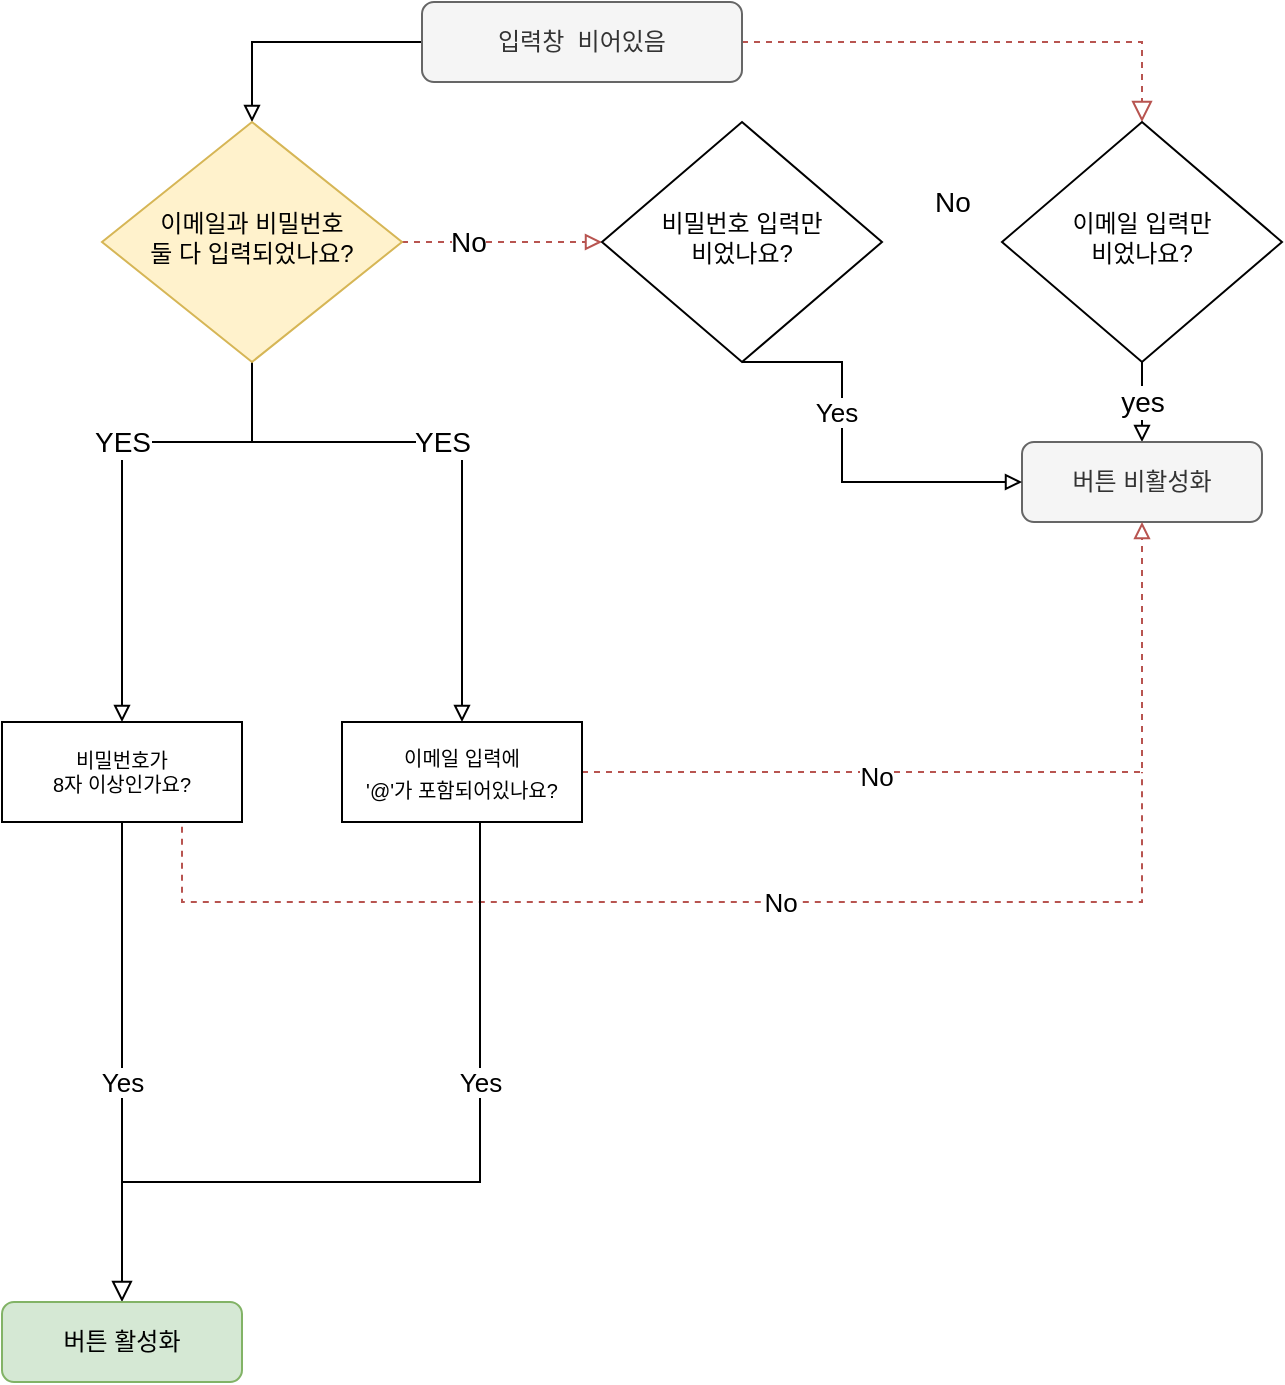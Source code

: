 <mxfile version="16.5.6" type="github">
  <diagram id="C5RBs43oDa-KdzZeNtuy" name="Page-1">
    <mxGraphModel dx="1354" dy="743" grid="1" gridSize="10" guides="1" tooltips="1" connect="1" arrows="1" fold="1" page="1" pageScale="1" pageWidth="827" pageHeight="1169" math="0" shadow="0">
      <root>
        <mxCell id="WIyWlLk6GJQsqaUBKTNV-0" />
        <mxCell id="WIyWlLk6GJQsqaUBKTNV-1" parent="WIyWlLk6GJQsqaUBKTNV-0" />
        <mxCell id="WIyWlLk6GJQsqaUBKTNV-2" value="" style="rounded=0;html=1;jettySize=auto;orthogonalLoop=1;fontSize=11;endArrow=block;endFill=0;endSize=8;strokeWidth=1;shadow=0;labelBackgroundColor=none;edgeStyle=orthogonalEdgeStyle;entryX=0.5;entryY=0;entryDx=0;entryDy=0;dashed=1;fillColor=#f8cecc;strokeColor=#b85450;" parent="WIyWlLk6GJQsqaUBKTNV-1" source="WIyWlLk6GJQsqaUBKTNV-3" target="WIyWlLk6GJQsqaUBKTNV-6" edge="1">
          <mxGeometry relative="1" as="geometry">
            <mxPoint x="720" y="130" as="targetPoint" />
          </mxGeometry>
        </mxCell>
        <mxCell id="FCkr2ge7HWd6iNs4BnNl-10" style="edgeStyle=orthogonalEdgeStyle;rounded=0;orthogonalLoop=1;jettySize=auto;html=1;endArrow=block;endFill=0;fontFamily=Helvetica;" edge="1" parent="WIyWlLk6GJQsqaUBKTNV-1" source="WIyWlLk6GJQsqaUBKTNV-3" target="WIyWlLk6GJQsqaUBKTNV-10">
          <mxGeometry relative="1" as="geometry" />
        </mxCell>
        <mxCell id="WIyWlLk6GJQsqaUBKTNV-3" value="입력창&amp;nbsp; 비어있음" style="rounded=1;whiteSpace=wrap;html=1;fontSize=12;glass=0;strokeWidth=1;shadow=0;fillColor=#f5f5f5;fontColor=#333333;strokeColor=#666666;" parent="WIyWlLk6GJQsqaUBKTNV-1" vertex="1">
          <mxGeometry x="350" y="20" width="160" height="40" as="geometry" />
        </mxCell>
        <mxCell id="FCkr2ge7HWd6iNs4BnNl-5" value="&lt;font style=&quot;font-size: 14px&quot;&gt;yes&lt;/font&gt;" style="edgeStyle=orthogonalEdgeStyle;rounded=0;orthogonalLoop=1;jettySize=auto;html=1;entryX=0.5;entryY=0;entryDx=0;entryDy=0;endArrow=block;endFill=0;" edge="1" parent="WIyWlLk6GJQsqaUBKTNV-1" source="WIyWlLk6GJQsqaUBKTNV-6" target="WIyWlLk6GJQsqaUBKTNV-12">
          <mxGeometry relative="1" as="geometry" />
        </mxCell>
        <mxCell id="WIyWlLk6GJQsqaUBKTNV-6" value="&lt;div&gt;이메일 입력만&lt;/div&gt;&lt;div&gt;비었나요?&lt;br&gt;&lt;/div&gt;" style="rhombus;whiteSpace=wrap;html=1;shadow=0;fontFamily=Helvetica;fontSize=12;align=center;strokeWidth=1;spacing=6;spacingTop=-4;" parent="WIyWlLk6GJQsqaUBKTNV-1" vertex="1">
          <mxGeometry x="640" y="80" width="140" height="120" as="geometry" />
        </mxCell>
        <mxCell id="WIyWlLk6GJQsqaUBKTNV-8" value="Yes" style="rounded=0;jettySize=auto;orthogonalLoop=1;fontSize=13;endArrow=block;endFill=0;endSize=8;strokeWidth=1;shadow=0;labelBackgroundColor=default;edgeStyle=orthogonalEdgeStyle;html=1;exitX=0.5;exitY=1;exitDx=0;exitDy=0;" parent="WIyWlLk6GJQsqaUBKTNV-1" source="FCkr2ge7HWd6iNs4BnNl-15" target="WIyWlLk6GJQsqaUBKTNV-11" edge="1">
          <mxGeometry x="0.083" relative="1" as="geometry">
            <mxPoint as="offset" />
            <mxPoint x="270" y="480" as="sourcePoint" />
            <Array as="points">
              <mxPoint x="200" y="460" />
              <mxPoint x="200" y="460" />
            </Array>
          </mxGeometry>
        </mxCell>
        <mxCell id="FCkr2ge7HWd6iNs4BnNl-16" style="edgeStyle=orthogonalEdgeStyle;rounded=0;orthogonalLoop=1;jettySize=auto;html=1;entryX=0.5;entryY=0;entryDx=0;entryDy=0;labelBackgroundColor=default;fontFamily=Helvetica;fontSize=10;endArrow=block;endFill=0;exitX=0.5;exitY=1;exitDx=0;exitDy=0;" edge="1" parent="WIyWlLk6GJQsqaUBKTNV-1" source="WIyWlLk6GJQsqaUBKTNV-10" target="FCkr2ge7HWd6iNs4BnNl-14">
          <mxGeometry relative="1" as="geometry">
            <Array as="points">
              <mxPoint x="265" y="240" />
              <mxPoint x="370" y="240" />
            </Array>
          </mxGeometry>
        </mxCell>
        <mxCell id="FCkr2ge7HWd6iNs4BnNl-33" value="&lt;div&gt;YES&lt;/div&gt;" style="edgeLabel;html=1;align=center;verticalAlign=middle;resizable=0;points=[];fontSize=14;fontFamily=Helvetica;" vertex="1" connectable="0" parent="FCkr2ge7HWd6iNs4BnNl-16">
          <mxGeometry x="-0.151" y="1" relative="1" as="geometry">
            <mxPoint x="14" y="1" as="offset" />
          </mxGeometry>
        </mxCell>
        <mxCell id="FCkr2ge7HWd6iNs4BnNl-17" style="edgeStyle=orthogonalEdgeStyle;rounded=0;orthogonalLoop=1;jettySize=auto;html=1;labelBackgroundColor=default;fontFamily=Helvetica;fontSize=10;endArrow=block;endFill=0;exitX=0.5;exitY=1;exitDx=0;exitDy=0;" edge="1" parent="WIyWlLk6GJQsqaUBKTNV-1" source="WIyWlLk6GJQsqaUBKTNV-10" target="FCkr2ge7HWd6iNs4BnNl-15">
          <mxGeometry relative="1" as="geometry">
            <mxPoint x="150" y="320" as="sourcePoint" />
            <Array as="points">
              <mxPoint x="265" y="240" />
              <mxPoint x="200" y="240" />
            </Array>
          </mxGeometry>
        </mxCell>
        <mxCell id="FCkr2ge7HWd6iNs4BnNl-34" value="YES" style="edgeLabel;html=1;align=center;verticalAlign=middle;resizable=0;points=[];fontSize=14;fontFamily=Helvetica;" vertex="1" connectable="0" parent="FCkr2ge7HWd6iNs4BnNl-17">
          <mxGeometry x="-0.246" y="3" relative="1" as="geometry">
            <mxPoint x="-13" y="-3" as="offset" />
          </mxGeometry>
        </mxCell>
        <mxCell id="FCkr2ge7HWd6iNs4BnNl-35" style="edgeStyle=orthogonalEdgeStyle;rounded=0;orthogonalLoop=1;jettySize=auto;html=1;entryX=0;entryY=0.5;entryDx=0;entryDy=0;dashed=1;labelBackgroundColor=default;fontFamily=Helvetica;fontSize=14;endArrow=block;endFill=0;fillColor=#f8cecc;strokeColor=#b85450;" edge="1" parent="WIyWlLk6GJQsqaUBKTNV-1" source="WIyWlLk6GJQsqaUBKTNV-10" target="FCkr2ge7HWd6iNs4BnNl-0">
          <mxGeometry relative="1" as="geometry" />
        </mxCell>
        <mxCell id="FCkr2ge7HWd6iNs4BnNl-36" value="No" style="edgeLabel;html=1;align=center;verticalAlign=middle;resizable=0;points=[];fontSize=14;fontFamily=Helvetica;" vertex="1" connectable="0" parent="FCkr2ge7HWd6iNs4BnNl-35">
          <mxGeometry x="-0.336" relative="1" as="geometry">
            <mxPoint as="offset" />
          </mxGeometry>
        </mxCell>
        <mxCell id="WIyWlLk6GJQsqaUBKTNV-10" value="&lt;div&gt;이메일과 비밀번호 &lt;br&gt;&lt;/div&gt;&lt;div&gt;둘 다 입력되었나요?&lt;br&gt;&lt;/div&gt;" style="rhombus;whiteSpace=wrap;html=1;shadow=0;fontFamily=Helvetica;fontSize=12;align=center;strokeWidth=1;spacing=6;spacingTop=-4;fillColor=#fff2cc;strokeColor=#d6b656;" parent="WIyWlLk6GJQsqaUBKTNV-1" vertex="1">
          <mxGeometry x="190" y="80" width="150" height="120" as="geometry" />
        </mxCell>
        <mxCell id="WIyWlLk6GJQsqaUBKTNV-11" value="버튼 활성화" style="rounded=1;whiteSpace=wrap;html=1;fontSize=12;glass=0;strokeWidth=1;shadow=0;fillColor=#d5e8d4;strokeColor=#82b366;" parent="WIyWlLk6GJQsqaUBKTNV-1" vertex="1">
          <mxGeometry x="140" y="670" width="120" height="40" as="geometry" />
        </mxCell>
        <mxCell id="WIyWlLk6GJQsqaUBKTNV-12" value="버튼 비활성화" style="rounded=1;whiteSpace=wrap;html=1;fontSize=12;glass=0;strokeWidth=1;shadow=0;fillColor=#f5f5f5;fontColor=#333333;strokeColor=#666666;" parent="WIyWlLk6GJQsqaUBKTNV-1" vertex="1">
          <mxGeometry x="650" y="240" width="120" height="40" as="geometry" />
        </mxCell>
        <mxCell id="FCkr2ge7HWd6iNs4BnNl-9" style="edgeStyle=orthogonalEdgeStyle;rounded=0;orthogonalLoop=1;jettySize=auto;html=1;endArrow=block;endFill=0;exitX=0.5;exitY=1;exitDx=0;exitDy=0;entryX=0;entryY=0.5;entryDx=0;entryDy=0;" edge="1" parent="WIyWlLk6GJQsqaUBKTNV-1" source="FCkr2ge7HWd6iNs4BnNl-0" target="WIyWlLk6GJQsqaUBKTNV-12">
          <mxGeometry relative="1" as="geometry">
            <mxPoint x="710" y="350" as="targetPoint" />
            <Array as="points">
              <mxPoint x="560" y="260" />
            </Array>
          </mxGeometry>
        </mxCell>
        <mxCell id="FCkr2ge7HWd6iNs4BnNl-24" value="&lt;font style=&quot;font-size: 13px&quot;&gt;Yes&lt;/font&gt;" style="edgeLabel;html=1;align=center;verticalAlign=middle;resizable=0;points=[];fontSize=10;fontFamily=Helvetica;" vertex="1" connectable="0" parent="FCkr2ge7HWd6iNs4BnNl-9">
          <mxGeometry x="-0.198" y="-3" relative="1" as="geometry">
            <mxPoint y="-5" as="offset" />
          </mxGeometry>
        </mxCell>
        <mxCell id="FCkr2ge7HWd6iNs4BnNl-37" style="rounded=0;orthogonalLoop=1;jettySize=auto;html=1;entryX=0;entryY=0.5;entryDx=0;entryDy=0;dashed=1;labelBackgroundColor=default;fontFamily=Helvetica;fontSize=14;endArrow=block;endFill=0;fillColor=#f8cecc;strokeColor=none;startArrow=block;startFill=0;" edge="1" parent="WIyWlLk6GJQsqaUBKTNV-1" source="FCkr2ge7HWd6iNs4BnNl-0" target="WIyWlLk6GJQsqaUBKTNV-6">
          <mxGeometry relative="1" as="geometry" />
        </mxCell>
        <mxCell id="FCkr2ge7HWd6iNs4BnNl-0" value="&lt;div&gt;비밀번호 입력만&lt;/div&gt;&lt;div&gt;비었나요?&lt;br&gt;&lt;/div&gt;" style="rhombus;whiteSpace=wrap;html=1;shadow=0;fontFamily=Helvetica;fontSize=12;align=center;strokeWidth=1;spacing=6;spacingTop=-4;" vertex="1" parent="WIyWlLk6GJQsqaUBKTNV-1">
          <mxGeometry x="440" y="80" width="140" height="120" as="geometry" />
        </mxCell>
        <mxCell id="FCkr2ge7HWd6iNs4BnNl-25" style="edgeStyle=orthogonalEdgeStyle;rounded=0;orthogonalLoop=1;jettySize=auto;html=1;entryX=0.5;entryY=1;entryDx=0;entryDy=0;labelBackgroundColor=default;fontFamily=Helvetica;fontSize=13;endArrow=block;endFill=0;dashed=1;fillColor=#f8cecc;strokeColor=#b85450;exitX=1;exitY=0.5;exitDx=0;exitDy=0;" edge="1" parent="WIyWlLk6GJQsqaUBKTNV-1" source="FCkr2ge7HWd6iNs4BnNl-14" target="WIyWlLk6GJQsqaUBKTNV-12">
          <mxGeometry relative="1" as="geometry">
            <Array as="points">
              <mxPoint x="710" y="405" />
            </Array>
          </mxGeometry>
        </mxCell>
        <mxCell id="FCkr2ge7HWd6iNs4BnNl-29" value="No" style="edgeLabel;html=1;align=center;verticalAlign=middle;resizable=0;points=[];fontSize=13;fontFamily=Helvetica;" vertex="1" connectable="0" parent="FCkr2ge7HWd6iNs4BnNl-25">
          <mxGeometry x="-0.277" y="-2" relative="1" as="geometry">
            <mxPoint as="offset" />
          </mxGeometry>
        </mxCell>
        <mxCell id="FCkr2ge7HWd6iNs4BnNl-14" value="&lt;div&gt;&lt;font style=&quot;font-size: 10px&quot;&gt;이메일 입력에 &lt;br&gt;&lt;/font&gt;&lt;/div&gt;&lt;div&gt;&lt;font style=&quot;font-size: 10px&quot;&gt;&#39;@&#39;가 포함되어있나요?&lt;br&gt;&lt;/font&gt;&lt;/div&gt;" style="rounded=0;whiteSpace=wrap;html=1;fontFamily=Helvetica;fontSize=13;" vertex="1" parent="WIyWlLk6GJQsqaUBKTNV-1">
          <mxGeometry x="310.0" y="380" width="120" height="50" as="geometry" />
        </mxCell>
        <mxCell id="FCkr2ge7HWd6iNs4BnNl-26" style="edgeStyle=orthogonalEdgeStyle;rounded=0;orthogonalLoop=1;jettySize=auto;html=1;labelBackgroundColor=default;fontFamily=Helvetica;fontSize=13;endArrow=none;endFill=0;exitX=0.625;exitY=0.988;exitDx=0;exitDy=0;dashed=1;fillColor=#f8cecc;strokeColor=#b85450;exitPerimeter=0;" edge="1" parent="WIyWlLk6GJQsqaUBKTNV-1" source="FCkr2ge7HWd6iNs4BnNl-15">
          <mxGeometry relative="1" as="geometry">
            <mxPoint x="710" y="405" as="targetPoint" />
            <Array as="points">
              <mxPoint x="230" y="429" />
              <mxPoint x="230" y="470" />
              <mxPoint x="710" y="470" />
            </Array>
          </mxGeometry>
        </mxCell>
        <mxCell id="FCkr2ge7HWd6iNs4BnNl-28" value="No" style="edgeLabel;html=1;align=center;verticalAlign=middle;resizable=0;points=[];fontSize=13;fontFamily=Helvetica;" vertex="1" connectable="0" parent="FCkr2ge7HWd6iNs4BnNl-26">
          <mxGeometry x="0.181" y="-2" relative="1" as="geometry">
            <mxPoint y="-2" as="offset" />
          </mxGeometry>
        </mxCell>
        <mxCell id="FCkr2ge7HWd6iNs4BnNl-15" value="&lt;div style=&quot;font-size: 10px;&quot;&gt;&lt;font style=&quot;font-size: 10px;&quot;&gt;비밀번호가&lt;/font&gt;&lt;/div&gt;&lt;div style=&quot;font-size: 10px;&quot;&gt;&lt;font style=&quot;font-size: 10px;&quot;&gt;8자 이상인가요?&lt;br style=&quot;font-size: 10px;&quot;&gt;&lt;/font&gt;&lt;/div&gt;" style="rounded=0;whiteSpace=wrap;html=1;fontFamily=Helvetica;fontSize=10;" vertex="1" parent="WIyWlLk6GJQsqaUBKTNV-1">
          <mxGeometry x="140" y="380" width="120" height="50" as="geometry" />
        </mxCell>
        <mxCell id="FCkr2ge7HWd6iNs4BnNl-23" value="Yes" style="rounded=0;jettySize=auto;orthogonalLoop=1;fontSize=13;endArrow=none;endFill=0;endSize=8;strokeWidth=1;shadow=0;labelBackgroundColor=default;edgeStyle=orthogonalEdgeStyle;html=1;exitX=0.5;exitY=1;exitDx=0;exitDy=0;" edge="1" parent="WIyWlLk6GJQsqaUBKTNV-1" source="FCkr2ge7HWd6iNs4BnNl-14">
          <mxGeometry x="-0.245" relative="1" as="geometry">
            <mxPoint as="offset" />
            <mxPoint x="430" y="460" as="sourcePoint" />
            <mxPoint x="200" y="610" as="targetPoint" />
            <Array as="points">
              <mxPoint x="379" y="610" />
            </Array>
          </mxGeometry>
        </mxCell>
        <mxCell id="FCkr2ge7HWd6iNs4BnNl-38" value="No" style="text;html=1;align=center;verticalAlign=middle;resizable=0;points=[];autosize=1;strokeColor=none;fillColor=none;fontSize=14;fontFamily=Helvetica;" vertex="1" parent="WIyWlLk6GJQsqaUBKTNV-1">
          <mxGeometry x="600" y="110" width="30" height="20" as="geometry" />
        </mxCell>
      </root>
    </mxGraphModel>
  </diagram>
</mxfile>
